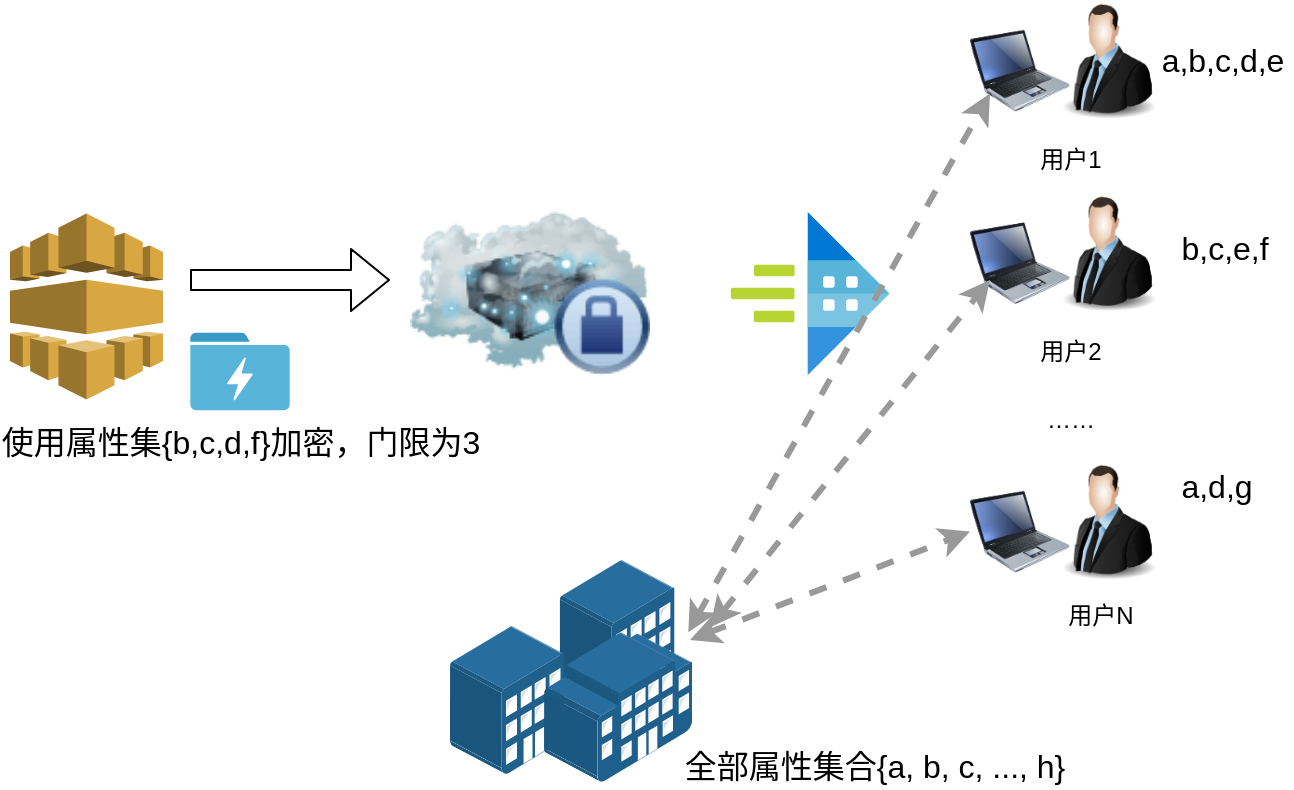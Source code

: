 <mxfile version="13.8.9-1" type="github">
  <diagram id="4GEKHROdKFgJPYVrtH5T" name="Page-1">
    <mxGraphModel dx="1038" dy="491" grid="0" gridSize="10" guides="1" tooltips="1" connect="1" arrows="1" fold="1" page="1" pageScale="1" pageWidth="1169" pageHeight="827" math="0" shadow="0">
      <root>
        <mxCell id="0" />
        <mxCell id="1" parent="0" />
        <mxCell id="mcX7PsStzImwGQomSD7q-6" value="" style="points=[];aspect=fixed;html=1;align=center;shadow=0;dashed=0;image;image=img/lib/allied_telesis/buildings/Building_Cluster.svg;flipH=1;" parent="1" vertex="1">
          <mxGeometry x="350" y="310" width="121.2" height="111" as="geometry" />
        </mxCell>
        <mxCell id="mcX7PsStzImwGQomSD7q-2" value="" style="image;html=1;image=img/lib/clip_art/computers/Laptop_128x128.png" parent="1" vertex="1">
          <mxGeometry x="610" y="40.5" width="50" height="49.5" as="geometry" />
        </mxCell>
        <mxCell id="mcX7PsStzImwGQomSD7q-4" value="" style="image;html=1;image=img/lib/clip_art/networking/Cloud_Server_Private_128x128.png" parent="1" vertex="1">
          <mxGeometry x="330" y="126.75" width="120" height="100" as="geometry" />
        </mxCell>
        <mxCell id="mcX7PsStzImwGQomSD7q-5" value="" style="image;html=1;image=img/lib/clip_art/people/Suit_Man_128x128.png;flipV=0;flipH=1;" parent="1" vertex="1">
          <mxGeometry x="650" y="30.5" width="60" height="59.5" as="geometry" />
        </mxCell>
        <mxCell id="mcX7PsStzImwGQomSD7q-8" value="用户1" style="text;html=1;align=center;verticalAlign=middle;resizable=0;points=[];autosize=1;" parent="1" vertex="1">
          <mxGeometry x="635" y="100" width="50" height="20" as="geometry" />
        </mxCell>
        <mxCell id="mcX7PsStzImwGQomSD7q-9" value="" style="image;html=1;image=img/lib/clip_art/computers/Laptop_128x128.png" parent="1" vertex="1">
          <mxGeometry x="610" y="136.75" width="50" height="49.5" as="geometry" />
        </mxCell>
        <mxCell id="mcX7PsStzImwGQomSD7q-10" value="" style="image;html=1;image=img/lib/clip_art/people/Suit_Man_128x128.png;flipV=0;flipH=1;" parent="1" vertex="1">
          <mxGeometry x="650" y="126.75" width="60" height="59.5" as="geometry" />
        </mxCell>
        <mxCell id="mcX7PsStzImwGQomSD7q-11" value="用户2" style="text;html=1;align=center;verticalAlign=middle;resizable=0;points=[];autosize=1;" parent="1" vertex="1">
          <mxGeometry x="635" y="196.25" width="50" height="20" as="geometry" />
        </mxCell>
        <mxCell id="mcX7PsStzImwGQomSD7q-12" value="" style="image;html=1;image=img/lib/clip_art/computers/Laptop_128x128.png" parent="1" vertex="1">
          <mxGeometry x="610" y="271" width="50" height="49.5" as="geometry" />
        </mxCell>
        <mxCell id="mcX7PsStzImwGQomSD7q-13" value="" style="image;html=1;image=img/lib/clip_art/people/Suit_Man_128x128.png;flipV=0;flipH=1;" parent="1" vertex="1">
          <mxGeometry x="650" y="261" width="60" height="59.5" as="geometry" />
        </mxCell>
        <mxCell id="mcX7PsStzImwGQomSD7q-14" value="用户N" style="text;html=1;align=center;verticalAlign=middle;resizable=0;points=[];autosize=1;" parent="1" vertex="1">
          <mxGeometry x="650" y="328" width="50" height="20" as="geometry" />
        </mxCell>
        <mxCell id="mcX7PsStzImwGQomSD7q-15" value="……" style="text;html=1;align=center;verticalAlign=middle;resizable=0;points=[];autosize=1;" parent="1" vertex="1">
          <mxGeometry x="640" y="230" width="40" height="20" as="geometry" />
        </mxCell>
        <mxCell id="cw44WIgo0hfNH1q-OzO7-1" value="" style="outlineConnect=0;dashed=0;verticalLabelPosition=bottom;verticalAlign=top;align=center;html=1;shape=mxgraph.aws3.elastic_transcoder;fillColor=#D9A741;gradientColor=none;fontSize=14;" vertex="1" parent="1">
          <mxGeometry x="130" y="136.75" width="76.5" height="93" as="geometry" />
        </mxCell>
        <mxCell id="cw44WIgo0hfNH1q-OzO7-2" value="全部属性集合{a, b, c, ..., h}" style="text;html=1;align=center;verticalAlign=middle;resizable=0;points=[];autosize=1;fontSize=16;" vertex="1" parent="1">
          <mxGeometry x="462.2" y="401" width="200" height="23" as="geometry" />
        </mxCell>
        <mxCell id="cw44WIgo0hfNH1q-OzO7-4" value="" style="shape=flexArrow;endArrow=classic;html=1;fontSize=14;" edge="1" parent="1">
          <mxGeometry width="50" height="50" relative="1" as="geometry">
            <mxPoint x="220" y="170" as="sourcePoint" />
            <mxPoint x="320" y="170" as="targetPoint" />
          </mxGeometry>
        </mxCell>
        <mxCell id="cw44WIgo0hfNH1q-OzO7-5" value="使用属性集{b,c,d,f}加密，门限为3" style="aspect=fixed;html=1;points=[];align=center;image;fontSize=16;image=img/lib/mscae/Data_Lake_Store.svg;" vertex="1" parent="1">
          <mxGeometry x="220" y="196.25" width="50" height="39" as="geometry" />
        </mxCell>
        <mxCell id="cw44WIgo0hfNH1q-OzO7-8" value="" style="aspect=fixed;html=1;points=[];align=center;image;fontSize=12;image=img/lib/mscae/Azure_Data_Explorer_Clusters.svg;rotation=45;" vertex="1" parent="1">
          <mxGeometry x="500" y="147.87" width="57.77" height="57.77" as="geometry" />
        </mxCell>
        <mxCell id="cw44WIgo0hfNH1q-OzO7-9" value="" style="endArrow=classic;html=1;fontSize=14;exitX=0.017;exitY=0.326;exitDx=0;exitDy=0;exitPerimeter=0;startArrow=classic;startFill=1;dashed=1;strokeWidth=3;strokeColor=#999999;" edge="1" parent="1" source="mcX7PsStzImwGQomSD7q-6">
          <mxGeometry width="50" height="50" relative="1" as="geometry">
            <mxPoint x="570" y="126.75" as="sourcePoint" />
            <mxPoint x="620" y="76.75" as="targetPoint" />
          </mxGeometry>
        </mxCell>
        <mxCell id="cw44WIgo0hfNH1q-OzO7-11" value="" style="endArrow=classic;html=1;fontSize=14;entryX=0;entryY=0.5;entryDx=0;entryDy=0;exitX=0.01;exitY=0.36;exitDx=0;exitDy=0;exitPerimeter=0;startArrow=classic;startFill=1;dashed=1;strokeWidth=3;strokeColor=#999999;" edge="1" parent="1" source="mcX7PsStzImwGQomSD7q-6" target="mcX7PsStzImwGQomSD7q-12">
          <mxGeometry width="50" height="50" relative="1" as="geometry">
            <mxPoint x="500" y="280" as="sourcePoint" />
            <mxPoint x="570" y="290" as="targetPoint" />
          </mxGeometry>
        </mxCell>
        <mxCell id="cw44WIgo0hfNH1q-OzO7-12" value="" style="endArrow=classic;html=1;fontSize=14;entryX=0;entryY=0.75;entryDx=0;entryDy=0;startArrow=classic;startFill=1;dashed=1;strokeWidth=3;strokeColor=#999999;" edge="1" parent="1">
          <mxGeometry width="50" height="50" relative="1" as="geometry">
            <mxPoint x="480" y="343.63" as="sourcePoint" />
            <mxPoint x="620" y="170.005" as="targetPoint" />
          </mxGeometry>
        </mxCell>
        <mxCell id="cw44WIgo0hfNH1q-OzO7-14" value="a,d,g" style="text;html=1;align=center;verticalAlign=middle;resizable=0;points=[];autosize=1;fontSize=16;" vertex="1" parent="1">
          <mxGeometry x="710" y="261" width="46" height="23" as="geometry" />
        </mxCell>
        <mxCell id="cw44WIgo0hfNH1q-OzO7-15" value="a,b,c,d,e" style="text;html=1;align=center;verticalAlign=middle;resizable=0;points=[];autosize=1;fontSize=16;" vertex="1" parent="1">
          <mxGeometry x="700" y="48.75" width="71" height="23" as="geometry" />
        </mxCell>
        <mxCell id="cw44WIgo0hfNH1q-OzO7-16" value="b,c,e,f" style="text;html=1;align=center;verticalAlign=middle;resizable=0;points=[];autosize=1;fontSize=16;" vertex="1" parent="1">
          <mxGeometry x="710" y="142" width="54" height="23" as="geometry" />
        </mxCell>
      </root>
    </mxGraphModel>
  </diagram>
</mxfile>
